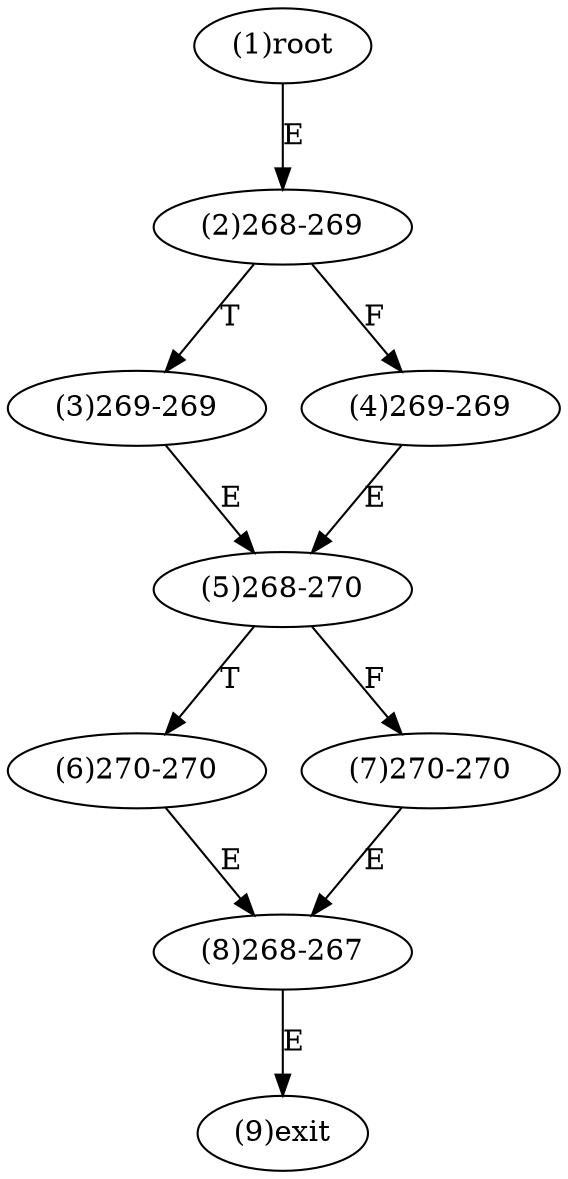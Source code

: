 digraph "" { 
1[ label="(1)root"];
2[ label="(2)268-269"];
3[ label="(3)269-269"];
4[ label="(4)269-269"];
5[ label="(5)268-270"];
6[ label="(6)270-270"];
7[ label="(7)270-270"];
8[ label="(8)268-267"];
9[ label="(9)exit"];
1->2[ label="E"];
2->4[ label="F"];
2->3[ label="T"];
3->5[ label="E"];
4->5[ label="E"];
5->7[ label="F"];
5->6[ label="T"];
6->8[ label="E"];
7->8[ label="E"];
8->9[ label="E"];
}
